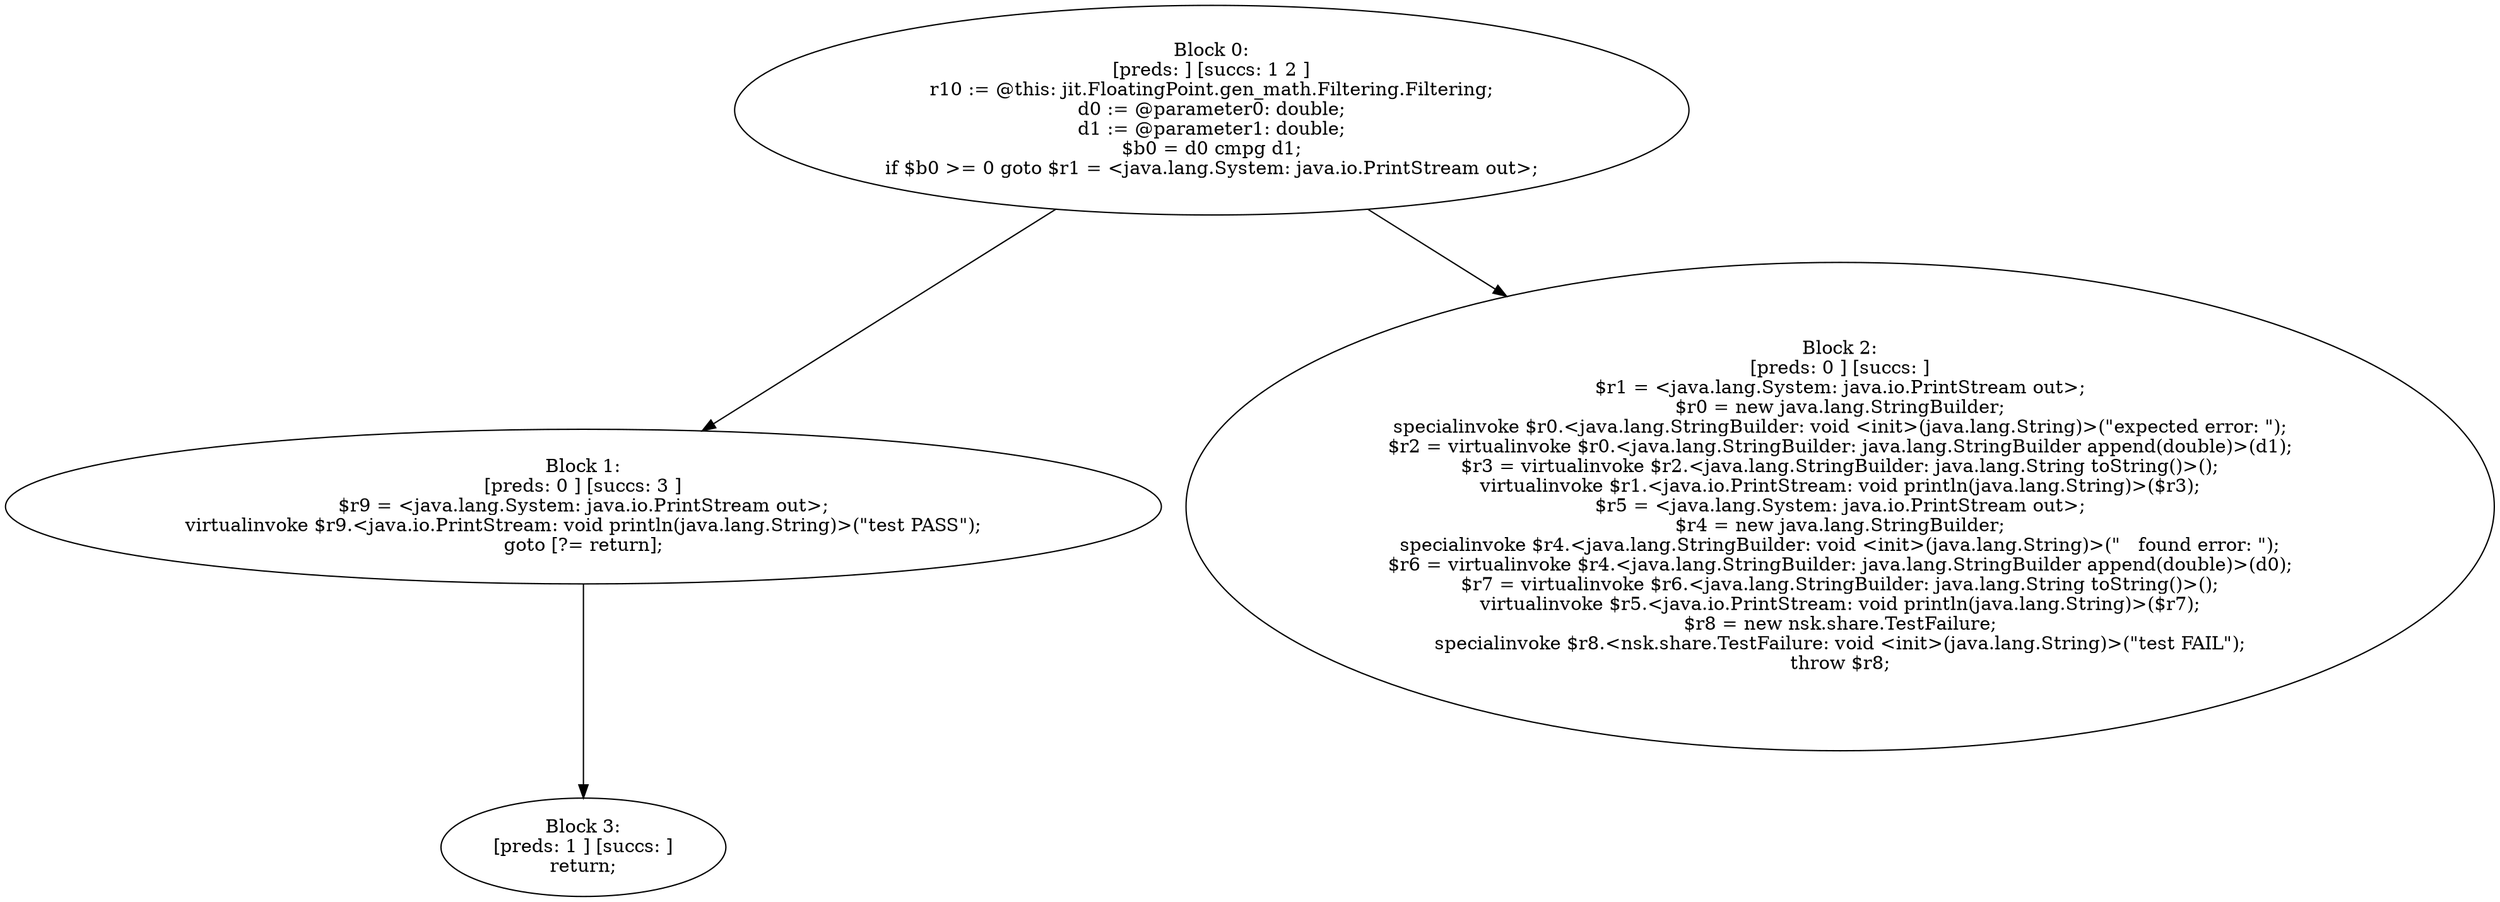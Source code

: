 digraph "unitGraph" {
    "Block 0:
[preds: ] [succs: 1 2 ]
r10 := @this: jit.FloatingPoint.gen_math.Filtering.Filtering;
d0 := @parameter0: double;
d1 := @parameter1: double;
$b0 = d0 cmpg d1;
if $b0 >= 0 goto $r1 = <java.lang.System: java.io.PrintStream out>;
"
    "Block 1:
[preds: 0 ] [succs: 3 ]
$r9 = <java.lang.System: java.io.PrintStream out>;
virtualinvoke $r9.<java.io.PrintStream: void println(java.lang.String)>(\"test PASS\");
goto [?= return];
"
    "Block 2:
[preds: 0 ] [succs: ]
$r1 = <java.lang.System: java.io.PrintStream out>;
$r0 = new java.lang.StringBuilder;
specialinvoke $r0.<java.lang.StringBuilder: void <init>(java.lang.String)>(\"expected error: \");
$r2 = virtualinvoke $r0.<java.lang.StringBuilder: java.lang.StringBuilder append(double)>(d1);
$r3 = virtualinvoke $r2.<java.lang.StringBuilder: java.lang.String toString()>();
virtualinvoke $r1.<java.io.PrintStream: void println(java.lang.String)>($r3);
$r5 = <java.lang.System: java.io.PrintStream out>;
$r4 = new java.lang.StringBuilder;
specialinvoke $r4.<java.lang.StringBuilder: void <init>(java.lang.String)>(\"   found error: \");
$r6 = virtualinvoke $r4.<java.lang.StringBuilder: java.lang.StringBuilder append(double)>(d0);
$r7 = virtualinvoke $r6.<java.lang.StringBuilder: java.lang.String toString()>();
virtualinvoke $r5.<java.io.PrintStream: void println(java.lang.String)>($r7);
$r8 = new nsk.share.TestFailure;
specialinvoke $r8.<nsk.share.TestFailure: void <init>(java.lang.String)>(\"test FAIL\");
throw $r8;
"
    "Block 3:
[preds: 1 ] [succs: ]
return;
"
    "Block 0:
[preds: ] [succs: 1 2 ]
r10 := @this: jit.FloatingPoint.gen_math.Filtering.Filtering;
d0 := @parameter0: double;
d1 := @parameter1: double;
$b0 = d0 cmpg d1;
if $b0 >= 0 goto $r1 = <java.lang.System: java.io.PrintStream out>;
"->"Block 1:
[preds: 0 ] [succs: 3 ]
$r9 = <java.lang.System: java.io.PrintStream out>;
virtualinvoke $r9.<java.io.PrintStream: void println(java.lang.String)>(\"test PASS\");
goto [?= return];
";
    "Block 0:
[preds: ] [succs: 1 2 ]
r10 := @this: jit.FloatingPoint.gen_math.Filtering.Filtering;
d0 := @parameter0: double;
d1 := @parameter1: double;
$b0 = d0 cmpg d1;
if $b0 >= 0 goto $r1 = <java.lang.System: java.io.PrintStream out>;
"->"Block 2:
[preds: 0 ] [succs: ]
$r1 = <java.lang.System: java.io.PrintStream out>;
$r0 = new java.lang.StringBuilder;
specialinvoke $r0.<java.lang.StringBuilder: void <init>(java.lang.String)>(\"expected error: \");
$r2 = virtualinvoke $r0.<java.lang.StringBuilder: java.lang.StringBuilder append(double)>(d1);
$r3 = virtualinvoke $r2.<java.lang.StringBuilder: java.lang.String toString()>();
virtualinvoke $r1.<java.io.PrintStream: void println(java.lang.String)>($r3);
$r5 = <java.lang.System: java.io.PrintStream out>;
$r4 = new java.lang.StringBuilder;
specialinvoke $r4.<java.lang.StringBuilder: void <init>(java.lang.String)>(\"   found error: \");
$r6 = virtualinvoke $r4.<java.lang.StringBuilder: java.lang.StringBuilder append(double)>(d0);
$r7 = virtualinvoke $r6.<java.lang.StringBuilder: java.lang.String toString()>();
virtualinvoke $r5.<java.io.PrintStream: void println(java.lang.String)>($r7);
$r8 = new nsk.share.TestFailure;
specialinvoke $r8.<nsk.share.TestFailure: void <init>(java.lang.String)>(\"test FAIL\");
throw $r8;
";
    "Block 1:
[preds: 0 ] [succs: 3 ]
$r9 = <java.lang.System: java.io.PrintStream out>;
virtualinvoke $r9.<java.io.PrintStream: void println(java.lang.String)>(\"test PASS\");
goto [?= return];
"->"Block 3:
[preds: 1 ] [succs: ]
return;
";
}
